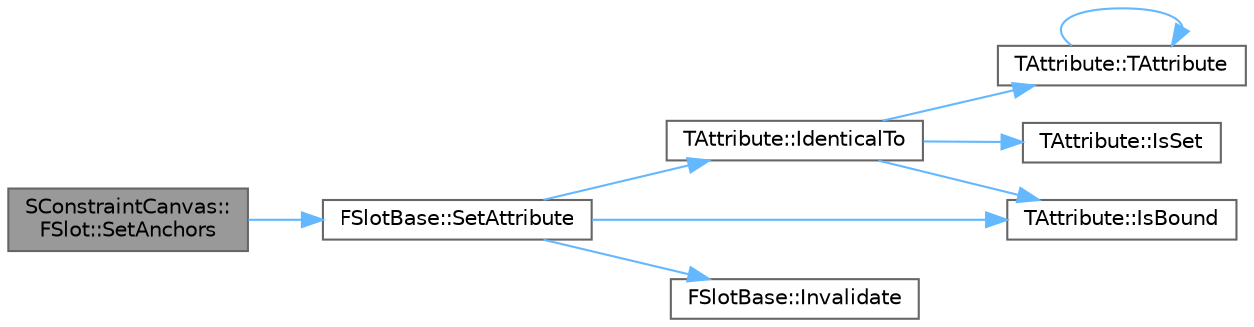 digraph "SConstraintCanvas::FSlot::SetAnchors"
{
 // INTERACTIVE_SVG=YES
 // LATEX_PDF_SIZE
  bgcolor="transparent";
  edge [fontname=Helvetica,fontsize=10,labelfontname=Helvetica,labelfontsize=10];
  node [fontname=Helvetica,fontsize=10,shape=box,height=0.2,width=0.4];
  rankdir="LR";
  Node1 [id="Node000001",label="SConstraintCanvas::\lFSlot::SetAnchors",height=0.2,width=0.4,color="gray40", fillcolor="grey60", style="filled", fontcolor="black",tooltip=" "];
  Node1 -> Node2 [id="edge1_Node000001_Node000002",color="steelblue1",style="solid",tooltip=" "];
  Node2 [id="Node000002",label="FSlotBase::SetAttribute",height=0.2,width=0.4,color="grey40", fillcolor="white", style="filled",URL="$dd/d98/classFSlotBase.html#a672602316f4e14324ad7f00c6615da6a",tooltip="Performs the attribute assignment and invalidates the widget minimally based on what actually changed..."];
  Node2 -> Node3 [id="edge2_Node000002_Node000003",color="steelblue1",style="solid",tooltip=" "];
  Node3 [id="Node000003",label="TAttribute::IdenticalTo",height=0.2,width=0.4,color="grey40", fillcolor="white", style="filled",URL="$dd/dcd/classTAttribute.html#af4b582f06d8a3306fba7aad0d489a57d",tooltip="Is this attribute identical to another TAttribute."];
  Node3 -> Node4 [id="edge3_Node000003_Node000004",color="steelblue1",style="solid",tooltip=" "];
  Node4 [id="Node000004",label="TAttribute::TAttribute",height=0.2,width=0.4,color="grey40", fillcolor="white", style="filled",URL="$dd/dcd/classTAttribute.html#ac2c7bbd4679cf26149a30afb3b34e75f",tooltip=" "];
  Node4 -> Node4 [id="edge4_Node000004_Node000004",color="steelblue1",style="solid",tooltip=" "];
  Node3 -> Node5 [id="edge5_Node000003_Node000005",color="steelblue1",style="solid",tooltip=" "];
  Node5 [id="Node000005",label="TAttribute::IsBound",height=0.2,width=0.4,color="grey40", fillcolor="white", style="filled",URL="$dd/dcd/classTAttribute.html#ae6cf86474bb6f31fc7483ac3ab488976",tooltip="Checks to see if this attribute has a 'getter' function bound."];
  Node3 -> Node6 [id="edge6_Node000003_Node000006",color="steelblue1",style="solid",tooltip=" "];
  Node6 [id="Node000006",label="TAttribute::IsSet",height=0.2,width=0.4,color="grey40", fillcolor="white", style="filled",URL="$dd/dcd/classTAttribute.html#a3a062929dd69ffe2d59ba4ab8e2234c2",tooltip="Was this TAttribute ever assigned?"];
  Node2 -> Node7 [id="edge7_Node000002_Node000007",color="steelblue1",style="solid",tooltip=" "];
  Node7 [id="Node000007",label="FSlotBase::Invalidate",height=0.2,width=0.4,color="grey40", fillcolor="white", style="filled",URL="$dd/d98/classFSlotBase.html#a0d1d1591d0f4b764f20da57176221379",tooltip="Invalidate the widget's owner."];
  Node2 -> Node5 [id="edge8_Node000002_Node000005",color="steelblue1",style="solid",tooltip=" "];
}
